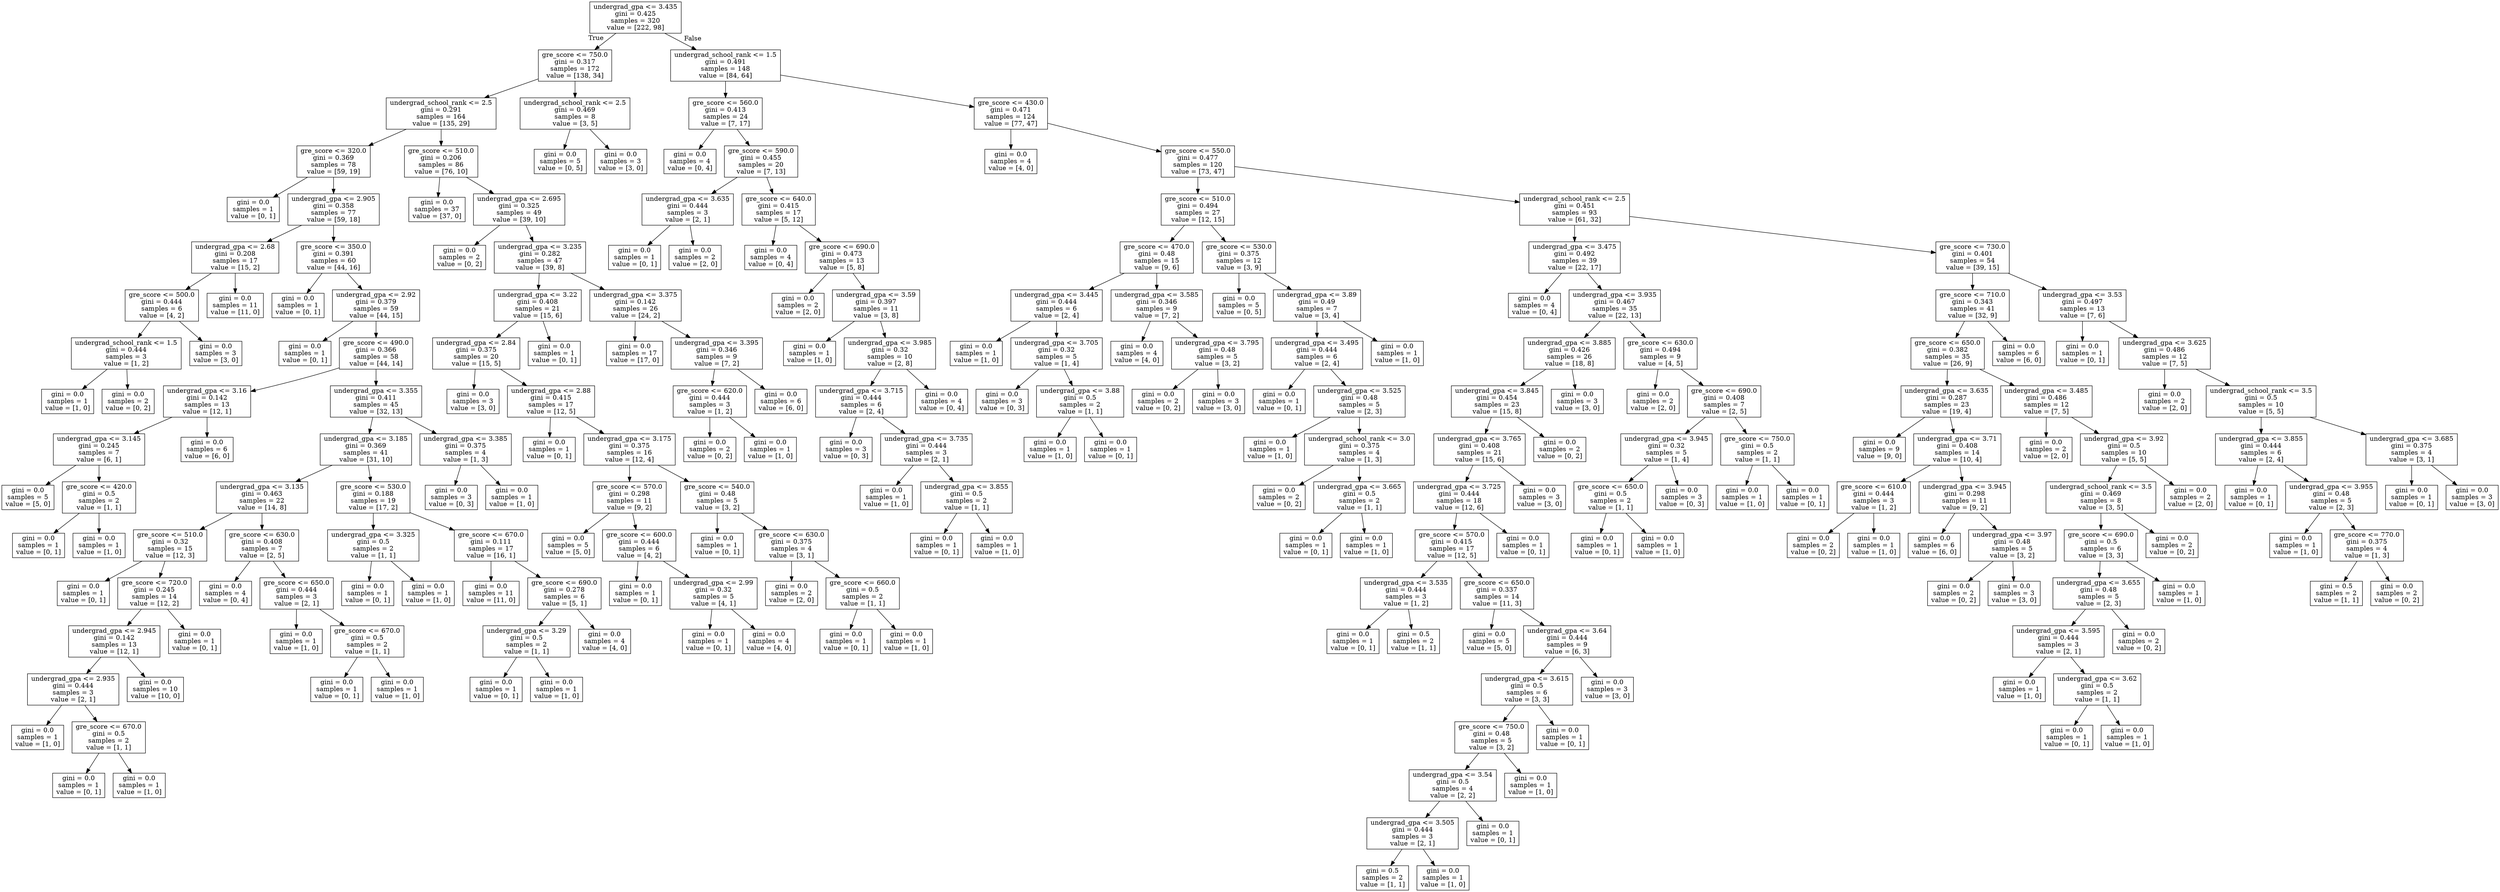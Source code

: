 digraph Tree {
node [shape=box] ;
0 [label="undergrad_gpa <= 3.435\ngini = 0.425\nsamples = 320\nvalue = [222, 98]"] ;
1 [label="gre_score <= 750.0\ngini = 0.317\nsamples = 172\nvalue = [138, 34]"] ;
0 -> 1 [labeldistance=2.5, labelangle=45, headlabel="True"] ;
2 [label="undergrad_school_rank <= 2.5\ngini = 0.291\nsamples = 164\nvalue = [135, 29]"] ;
1 -> 2 ;
3 [label="gre_score <= 320.0\ngini = 0.369\nsamples = 78\nvalue = [59, 19]"] ;
2 -> 3 ;
4 [label="gini = 0.0\nsamples = 1\nvalue = [0, 1]"] ;
3 -> 4 ;
5 [label="undergrad_gpa <= 2.905\ngini = 0.358\nsamples = 77\nvalue = [59, 18]"] ;
3 -> 5 ;
6 [label="undergrad_gpa <= 2.68\ngini = 0.208\nsamples = 17\nvalue = [15, 2]"] ;
5 -> 6 ;
7 [label="gre_score <= 500.0\ngini = 0.444\nsamples = 6\nvalue = [4, 2]"] ;
6 -> 7 ;
8 [label="undergrad_school_rank <= 1.5\ngini = 0.444\nsamples = 3\nvalue = [1, 2]"] ;
7 -> 8 ;
9 [label="gini = 0.0\nsamples = 1\nvalue = [1, 0]"] ;
8 -> 9 ;
10 [label="gini = 0.0\nsamples = 2\nvalue = [0, 2]"] ;
8 -> 10 ;
11 [label="gini = 0.0\nsamples = 3\nvalue = [3, 0]"] ;
7 -> 11 ;
12 [label="gini = 0.0\nsamples = 11\nvalue = [11, 0]"] ;
6 -> 12 ;
13 [label="gre_score <= 350.0\ngini = 0.391\nsamples = 60\nvalue = [44, 16]"] ;
5 -> 13 ;
14 [label="gini = 0.0\nsamples = 1\nvalue = [0, 1]"] ;
13 -> 14 ;
15 [label="undergrad_gpa <= 2.92\ngini = 0.379\nsamples = 59\nvalue = [44, 15]"] ;
13 -> 15 ;
16 [label="gini = 0.0\nsamples = 1\nvalue = [0, 1]"] ;
15 -> 16 ;
17 [label="gre_score <= 490.0\ngini = 0.366\nsamples = 58\nvalue = [44, 14]"] ;
15 -> 17 ;
18 [label="undergrad_gpa <= 3.16\ngini = 0.142\nsamples = 13\nvalue = [12, 1]"] ;
17 -> 18 ;
19 [label="undergrad_gpa <= 3.145\ngini = 0.245\nsamples = 7\nvalue = [6, 1]"] ;
18 -> 19 ;
20 [label="gini = 0.0\nsamples = 5\nvalue = [5, 0]"] ;
19 -> 20 ;
21 [label="gre_score <= 420.0\ngini = 0.5\nsamples = 2\nvalue = [1, 1]"] ;
19 -> 21 ;
22 [label="gini = 0.0\nsamples = 1\nvalue = [0, 1]"] ;
21 -> 22 ;
23 [label="gini = 0.0\nsamples = 1\nvalue = [1, 0]"] ;
21 -> 23 ;
24 [label="gini = 0.0\nsamples = 6\nvalue = [6, 0]"] ;
18 -> 24 ;
25 [label="undergrad_gpa <= 3.355\ngini = 0.411\nsamples = 45\nvalue = [32, 13]"] ;
17 -> 25 ;
26 [label="undergrad_gpa <= 3.185\ngini = 0.369\nsamples = 41\nvalue = [31, 10]"] ;
25 -> 26 ;
27 [label="undergrad_gpa <= 3.135\ngini = 0.463\nsamples = 22\nvalue = [14, 8]"] ;
26 -> 27 ;
28 [label="gre_score <= 510.0\ngini = 0.32\nsamples = 15\nvalue = [12, 3]"] ;
27 -> 28 ;
29 [label="gini = 0.0\nsamples = 1\nvalue = [0, 1]"] ;
28 -> 29 ;
30 [label="gre_score <= 720.0\ngini = 0.245\nsamples = 14\nvalue = [12, 2]"] ;
28 -> 30 ;
31 [label="undergrad_gpa <= 2.945\ngini = 0.142\nsamples = 13\nvalue = [12, 1]"] ;
30 -> 31 ;
32 [label="undergrad_gpa <= 2.935\ngini = 0.444\nsamples = 3\nvalue = [2, 1]"] ;
31 -> 32 ;
33 [label="gini = 0.0\nsamples = 1\nvalue = [1, 0]"] ;
32 -> 33 ;
34 [label="gre_score <= 670.0\ngini = 0.5\nsamples = 2\nvalue = [1, 1]"] ;
32 -> 34 ;
35 [label="gini = 0.0\nsamples = 1\nvalue = [0, 1]"] ;
34 -> 35 ;
36 [label="gini = 0.0\nsamples = 1\nvalue = [1, 0]"] ;
34 -> 36 ;
37 [label="gini = 0.0\nsamples = 10\nvalue = [10, 0]"] ;
31 -> 37 ;
38 [label="gini = 0.0\nsamples = 1\nvalue = [0, 1]"] ;
30 -> 38 ;
39 [label="gre_score <= 630.0\ngini = 0.408\nsamples = 7\nvalue = [2, 5]"] ;
27 -> 39 ;
40 [label="gini = 0.0\nsamples = 4\nvalue = [0, 4]"] ;
39 -> 40 ;
41 [label="gre_score <= 650.0\ngini = 0.444\nsamples = 3\nvalue = [2, 1]"] ;
39 -> 41 ;
42 [label="gini = 0.0\nsamples = 1\nvalue = [1, 0]"] ;
41 -> 42 ;
43 [label="gre_score <= 670.0\ngini = 0.5\nsamples = 2\nvalue = [1, 1]"] ;
41 -> 43 ;
44 [label="gini = 0.0\nsamples = 1\nvalue = [0, 1]"] ;
43 -> 44 ;
45 [label="gini = 0.0\nsamples = 1\nvalue = [1, 0]"] ;
43 -> 45 ;
46 [label="gre_score <= 530.0\ngini = 0.188\nsamples = 19\nvalue = [17, 2]"] ;
26 -> 46 ;
47 [label="undergrad_gpa <= 3.325\ngini = 0.5\nsamples = 2\nvalue = [1, 1]"] ;
46 -> 47 ;
48 [label="gini = 0.0\nsamples = 1\nvalue = [0, 1]"] ;
47 -> 48 ;
49 [label="gini = 0.0\nsamples = 1\nvalue = [1, 0]"] ;
47 -> 49 ;
50 [label="gre_score <= 670.0\ngini = 0.111\nsamples = 17\nvalue = [16, 1]"] ;
46 -> 50 ;
51 [label="gini = 0.0\nsamples = 11\nvalue = [11, 0]"] ;
50 -> 51 ;
52 [label="gre_score <= 690.0\ngini = 0.278\nsamples = 6\nvalue = [5, 1]"] ;
50 -> 52 ;
53 [label="undergrad_gpa <= 3.29\ngini = 0.5\nsamples = 2\nvalue = [1, 1]"] ;
52 -> 53 ;
54 [label="gini = 0.0\nsamples = 1\nvalue = [0, 1]"] ;
53 -> 54 ;
55 [label="gini = 0.0\nsamples = 1\nvalue = [1, 0]"] ;
53 -> 55 ;
56 [label="gini = 0.0\nsamples = 4\nvalue = [4, 0]"] ;
52 -> 56 ;
57 [label="undergrad_gpa <= 3.385\ngini = 0.375\nsamples = 4\nvalue = [1, 3]"] ;
25 -> 57 ;
58 [label="gini = 0.0\nsamples = 3\nvalue = [0, 3]"] ;
57 -> 58 ;
59 [label="gini = 0.0\nsamples = 1\nvalue = [1, 0]"] ;
57 -> 59 ;
60 [label="gre_score <= 510.0\ngini = 0.206\nsamples = 86\nvalue = [76, 10]"] ;
2 -> 60 ;
61 [label="gini = 0.0\nsamples = 37\nvalue = [37, 0]"] ;
60 -> 61 ;
62 [label="undergrad_gpa <= 2.695\ngini = 0.325\nsamples = 49\nvalue = [39, 10]"] ;
60 -> 62 ;
63 [label="gini = 0.0\nsamples = 2\nvalue = [0, 2]"] ;
62 -> 63 ;
64 [label="undergrad_gpa <= 3.235\ngini = 0.282\nsamples = 47\nvalue = [39, 8]"] ;
62 -> 64 ;
65 [label="undergrad_gpa <= 3.22\ngini = 0.408\nsamples = 21\nvalue = [15, 6]"] ;
64 -> 65 ;
66 [label="undergrad_gpa <= 2.84\ngini = 0.375\nsamples = 20\nvalue = [15, 5]"] ;
65 -> 66 ;
67 [label="gini = 0.0\nsamples = 3\nvalue = [3, 0]"] ;
66 -> 67 ;
68 [label="undergrad_gpa <= 2.88\ngini = 0.415\nsamples = 17\nvalue = [12, 5]"] ;
66 -> 68 ;
69 [label="gini = 0.0\nsamples = 1\nvalue = [0, 1]"] ;
68 -> 69 ;
70 [label="undergrad_gpa <= 3.175\ngini = 0.375\nsamples = 16\nvalue = [12, 4]"] ;
68 -> 70 ;
71 [label="gre_score <= 570.0\ngini = 0.298\nsamples = 11\nvalue = [9, 2]"] ;
70 -> 71 ;
72 [label="gini = 0.0\nsamples = 5\nvalue = [5, 0]"] ;
71 -> 72 ;
73 [label="gre_score <= 600.0\ngini = 0.444\nsamples = 6\nvalue = [4, 2]"] ;
71 -> 73 ;
74 [label="gini = 0.0\nsamples = 1\nvalue = [0, 1]"] ;
73 -> 74 ;
75 [label="undergrad_gpa <= 2.99\ngini = 0.32\nsamples = 5\nvalue = [4, 1]"] ;
73 -> 75 ;
76 [label="gini = 0.0\nsamples = 1\nvalue = [0, 1]"] ;
75 -> 76 ;
77 [label="gini = 0.0\nsamples = 4\nvalue = [4, 0]"] ;
75 -> 77 ;
78 [label="gre_score <= 540.0\ngini = 0.48\nsamples = 5\nvalue = [3, 2]"] ;
70 -> 78 ;
79 [label="gini = 0.0\nsamples = 1\nvalue = [0, 1]"] ;
78 -> 79 ;
80 [label="gre_score <= 630.0\ngini = 0.375\nsamples = 4\nvalue = [3, 1]"] ;
78 -> 80 ;
81 [label="gini = 0.0\nsamples = 2\nvalue = [2, 0]"] ;
80 -> 81 ;
82 [label="gre_score <= 660.0\ngini = 0.5\nsamples = 2\nvalue = [1, 1]"] ;
80 -> 82 ;
83 [label="gini = 0.0\nsamples = 1\nvalue = [0, 1]"] ;
82 -> 83 ;
84 [label="gini = 0.0\nsamples = 1\nvalue = [1, 0]"] ;
82 -> 84 ;
85 [label="gini = 0.0\nsamples = 1\nvalue = [0, 1]"] ;
65 -> 85 ;
86 [label="undergrad_gpa <= 3.375\ngini = 0.142\nsamples = 26\nvalue = [24, 2]"] ;
64 -> 86 ;
87 [label="gini = 0.0\nsamples = 17\nvalue = [17, 0]"] ;
86 -> 87 ;
88 [label="undergrad_gpa <= 3.395\ngini = 0.346\nsamples = 9\nvalue = [7, 2]"] ;
86 -> 88 ;
89 [label="gre_score <= 620.0\ngini = 0.444\nsamples = 3\nvalue = [1, 2]"] ;
88 -> 89 ;
90 [label="gini = 0.0\nsamples = 2\nvalue = [0, 2]"] ;
89 -> 90 ;
91 [label="gini = 0.0\nsamples = 1\nvalue = [1, 0]"] ;
89 -> 91 ;
92 [label="gini = 0.0\nsamples = 6\nvalue = [6, 0]"] ;
88 -> 92 ;
93 [label="undergrad_school_rank <= 2.5\ngini = 0.469\nsamples = 8\nvalue = [3, 5]"] ;
1 -> 93 ;
94 [label="gini = 0.0\nsamples = 5\nvalue = [0, 5]"] ;
93 -> 94 ;
95 [label="gini = 0.0\nsamples = 3\nvalue = [3, 0]"] ;
93 -> 95 ;
96 [label="undergrad_school_rank <= 1.5\ngini = 0.491\nsamples = 148\nvalue = [84, 64]"] ;
0 -> 96 [labeldistance=2.5, labelangle=-45, headlabel="False"] ;
97 [label="gre_score <= 560.0\ngini = 0.413\nsamples = 24\nvalue = [7, 17]"] ;
96 -> 97 ;
98 [label="gini = 0.0\nsamples = 4\nvalue = [0, 4]"] ;
97 -> 98 ;
99 [label="gre_score <= 590.0\ngini = 0.455\nsamples = 20\nvalue = [7, 13]"] ;
97 -> 99 ;
100 [label="undergrad_gpa <= 3.635\ngini = 0.444\nsamples = 3\nvalue = [2, 1]"] ;
99 -> 100 ;
101 [label="gini = 0.0\nsamples = 1\nvalue = [0, 1]"] ;
100 -> 101 ;
102 [label="gini = 0.0\nsamples = 2\nvalue = [2, 0]"] ;
100 -> 102 ;
103 [label="gre_score <= 640.0\ngini = 0.415\nsamples = 17\nvalue = [5, 12]"] ;
99 -> 103 ;
104 [label="gini = 0.0\nsamples = 4\nvalue = [0, 4]"] ;
103 -> 104 ;
105 [label="gre_score <= 690.0\ngini = 0.473\nsamples = 13\nvalue = [5, 8]"] ;
103 -> 105 ;
106 [label="gini = 0.0\nsamples = 2\nvalue = [2, 0]"] ;
105 -> 106 ;
107 [label="undergrad_gpa <= 3.59\ngini = 0.397\nsamples = 11\nvalue = [3, 8]"] ;
105 -> 107 ;
108 [label="gini = 0.0\nsamples = 1\nvalue = [1, 0]"] ;
107 -> 108 ;
109 [label="undergrad_gpa <= 3.985\ngini = 0.32\nsamples = 10\nvalue = [2, 8]"] ;
107 -> 109 ;
110 [label="undergrad_gpa <= 3.715\ngini = 0.444\nsamples = 6\nvalue = [2, 4]"] ;
109 -> 110 ;
111 [label="gini = 0.0\nsamples = 3\nvalue = [0, 3]"] ;
110 -> 111 ;
112 [label="undergrad_gpa <= 3.735\ngini = 0.444\nsamples = 3\nvalue = [2, 1]"] ;
110 -> 112 ;
113 [label="gini = 0.0\nsamples = 1\nvalue = [1, 0]"] ;
112 -> 113 ;
114 [label="undergrad_gpa <= 3.855\ngini = 0.5\nsamples = 2\nvalue = [1, 1]"] ;
112 -> 114 ;
115 [label="gini = 0.0\nsamples = 1\nvalue = [0, 1]"] ;
114 -> 115 ;
116 [label="gini = 0.0\nsamples = 1\nvalue = [1, 0]"] ;
114 -> 116 ;
117 [label="gini = 0.0\nsamples = 4\nvalue = [0, 4]"] ;
109 -> 117 ;
118 [label="gre_score <= 430.0\ngini = 0.471\nsamples = 124\nvalue = [77, 47]"] ;
96 -> 118 ;
119 [label="gini = 0.0\nsamples = 4\nvalue = [4, 0]"] ;
118 -> 119 ;
120 [label="gre_score <= 550.0\ngini = 0.477\nsamples = 120\nvalue = [73, 47]"] ;
118 -> 120 ;
121 [label="gre_score <= 510.0\ngini = 0.494\nsamples = 27\nvalue = [12, 15]"] ;
120 -> 121 ;
122 [label="gre_score <= 470.0\ngini = 0.48\nsamples = 15\nvalue = [9, 6]"] ;
121 -> 122 ;
123 [label="undergrad_gpa <= 3.445\ngini = 0.444\nsamples = 6\nvalue = [2, 4]"] ;
122 -> 123 ;
124 [label="gini = 0.0\nsamples = 1\nvalue = [1, 0]"] ;
123 -> 124 ;
125 [label="undergrad_gpa <= 3.705\ngini = 0.32\nsamples = 5\nvalue = [1, 4]"] ;
123 -> 125 ;
126 [label="gini = 0.0\nsamples = 3\nvalue = [0, 3]"] ;
125 -> 126 ;
127 [label="undergrad_gpa <= 3.88\ngini = 0.5\nsamples = 2\nvalue = [1, 1]"] ;
125 -> 127 ;
128 [label="gini = 0.0\nsamples = 1\nvalue = [1, 0]"] ;
127 -> 128 ;
129 [label="gini = 0.0\nsamples = 1\nvalue = [0, 1]"] ;
127 -> 129 ;
130 [label="undergrad_gpa <= 3.585\ngini = 0.346\nsamples = 9\nvalue = [7, 2]"] ;
122 -> 130 ;
131 [label="gini = 0.0\nsamples = 4\nvalue = [4, 0]"] ;
130 -> 131 ;
132 [label="undergrad_gpa <= 3.795\ngini = 0.48\nsamples = 5\nvalue = [3, 2]"] ;
130 -> 132 ;
133 [label="gini = 0.0\nsamples = 2\nvalue = [0, 2]"] ;
132 -> 133 ;
134 [label="gini = 0.0\nsamples = 3\nvalue = [3, 0]"] ;
132 -> 134 ;
135 [label="gre_score <= 530.0\ngini = 0.375\nsamples = 12\nvalue = [3, 9]"] ;
121 -> 135 ;
136 [label="gini = 0.0\nsamples = 5\nvalue = [0, 5]"] ;
135 -> 136 ;
137 [label="undergrad_gpa <= 3.89\ngini = 0.49\nsamples = 7\nvalue = [3, 4]"] ;
135 -> 137 ;
138 [label="undergrad_gpa <= 3.495\ngini = 0.444\nsamples = 6\nvalue = [2, 4]"] ;
137 -> 138 ;
139 [label="gini = 0.0\nsamples = 1\nvalue = [0, 1]"] ;
138 -> 139 ;
140 [label="undergrad_gpa <= 3.525\ngini = 0.48\nsamples = 5\nvalue = [2, 3]"] ;
138 -> 140 ;
141 [label="gini = 0.0\nsamples = 1\nvalue = [1, 0]"] ;
140 -> 141 ;
142 [label="undergrad_school_rank <= 3.0\ngini = 0.375\nsamples = 4\nvalue = [1, 3]"] ;
140 -> 142 ;
143 [label="gini = 0.0\nsamples = 2\nvalue = [0, 2]"] ;
142 -> 143 ;
144 [label="undergrad_gpa <= 3.665\ngini = 0.5\nsamples = 2\nvalue = [1, 1]"] ;
142 -> 144 ;
145 [label="gini = 0.0\nsamples = 1\nvalue = [0, 1]"] ;
144 -> 145 ;
146 [label="gini = 0.0\nsamples = 1\nvalue = [1, 0]"] ;
144 -> 146 ;
147 [label="gini = 0.0\nsamples = 1\nvalue = [1, 0]"] ;
137 -> 147 ;
148 [label="undergrad_school_rank <= 2.5\ngini = 0.451\nsamples = 93\nvalue = [61, 32]"] ;
120 -> 148 ;
149 [label="undergrad_gpa <= 3.475\ngini = 0.492\nsamples = 39\nvalue = [22, 17]"] ;
148 -> 149 ;
150 [label="gini = 0.0\nsamples = 4\nvalue = [0, 4]"] ;
149 -> 150 ;
151 [label="undergrad_gpa <= 3.935\ngini = 0.467\nsamples = 35\nvalue = [22, 13]"] ;
149 -> 151 ;
152 [label="undergrad_gpa <= 3.885\ngini = 0.426\nsamples = 26\nvalue = [18, 8]"] ;
151 -> 152 ;
153 [label="undergrad_gpa <= 3.845\ngini = 0.454\nsamples = 23\nvalue = [15, 8]"] ;
152 -> 153 ;
154 [label="undergrad_gpa <= 3.765\ngini = 0.408\nsamples = 21\nvalue = [15, 6]"] ;
153 -> 154 ;
155 [label="undergrad_gpa <= 3.725\ngini = 0.444\nsamples = 18\nvalue = [12, 6]"] ;
154 -> 155 ;
156 [label="gre_score <= 570.0\ngini = 0.415\nsamples = 17\nvalue = [12, 5]"] ;
155 -> 156 ;
157 [label="undergrad_gpa <= 3.535\ngini = 0.444\nsamples = 3\nvalue = [1, 2]"] ;
156 -> 157 ;
158 [label="gini = 0.0\nsamples = 1\nvalue = [0, 1]"] ;
157 -> 158 ;
159 [label="gini = 0.5\nsamples = 2\nvalue = [1, 1]"] ;
157 -> 159 ;
160 [label="gre_score <= 650.0\ngini = 0.337\nsamples = 14\nvalue = [11, 3]"] ;
156 -> 160 ;
161 [label="gini = 0.0\nsamples = 5\nvalue = [5, 0]"] ;
160 -> 161 ;
162 [label="undergrad_gpa <= 3.64\ngini = 0.444\nsamples = 9\nvalue = [6, 3]"] ;
160 -> 162 ;
163 [label="undergrad_gpa <= 3.615\ngini = 0.5\nsamples = 6\nvalue = [3, 3]"] ;
162 -> 163 ;
164 [label="gre_score <= 750.0\ngini = 0.48\nsamples = 5\nvalue = [3, 2]"] ;
163 -> 164 ;
165 [label="undergrad_gpa <= 3.54\ngini = 0.5\nsamples = 4\nvalue = [2, 2]"] ;
164 -> 165 ;
166 [label="undergrad_gpa <= 3.505\ngini = 0.444\nsamples = 3\nvalue = [2, 1]"] ;
165 -> 166 ;
167 [label="gini = 0.5\nsamples = 2\nvalue = [1, 1]"] ;
166 -> 167 ;
168 [label="gini = 0.0\nsamples = 1\nvalue = [1, 0]"] ;
166 -> 168 ;
169 [label="gini = 0.0\nsamples = 1\nvalue = [0, 1]"] ;
165 -> 169 ;
170 [label="gini = 0.0\nsamples = 1\nvalue = [1, 0]"] ;
164 -> 170 ;
171 [label="gini = 0.0\nsamples = 1\nvalue = [0, 1]"] ;
163 -> 171 ;
172 [label="gini = 0.0\nsamples = 3\nvalue = [3, 0]"] ;
162 -> 172 ;
173 [label="gini = 0.0\nsamples = 1\nvalue = [0, 1]"] ;
155 -> 173 ;
174 [label="gini = 0.0\nsamples = 3\nvalue = [3, 0]"] ;
154 -> 174 ;
175 [label="gini = 0.0\nsamples = 2\nvalue = [0, 2]"] ;
153 -> 175 ;
176 [label="gini = 0.0\nsamples = 3\nvalue = [3, 0]"] ;
152 -> 176 ;
177 [label="gre_score <= 630.0\ngini = 0.494\nsamples = 9\nvalue = [4, 5]"] ;
151 -> 177 ;
178 [label="gini = 0.0\nsamples = 2\nvalue = [2, 0]"] ;
177 -> 178 ;
179 [label="gre_score <= 690.0\ngini = 0.408\nsamples = 7\nvalue = [2, 5]"] ;
177 -> 179 ;
180 [label="undergrad_gpa <= 3.945\ngini = 0.32\nsamples = 5\nvalue = [1, 4]"] ;
179 -> 180 ;
181 [label="gre_score <= 650.0\ngini = 0.5\nsamples = 2\nvalue = [1, 1]"] ;
180 -> 181 ;
182 [label="gini = 0.0\nsamples = 1\nvalue = [0, 1]"] ;
181 -> 182 ;
183 [label="gini = 0.0\nsamples = 1\nvalue = [1, 0]"] ;
181 -> 183 ;
184 [label="gini = 0.0\nsamples = 3\nvalue = [0, 3]"] ;
180 -> 184 ;
185 [label="gre_score <= 750.0\ngini = 0.5\nsamples = 2\nvalue = [1, 1]"] ;
179 -> 185 ;
186 [label="gini = 0.0\nsamples = 1\nvalue = [1, 0]"] ;
185 -> 186 ;
187 [label="gini = 0.0\nsamples = 1\nvalue = [0, 1]"] ;
185 -> 187 ;
188 [label="gre_score <= 730.0\ngini = 0.401\nsamples = 54\nvalue = [39, 15]"] ;
148 -> 188 ;
189 [label="gre_score <= 710.0\ngini = 0.343\nsamples = 41\nvalue = [32, 9]"] ;
188 -> 189 ;
190 [label="gre_score <= 650.0\ngini = 0.382\nsamples = 35\nvalue = [26, 9]"] ;
189 -> 190 ;
191 [label="undergrad_gpa <= 3.635\ngini = 0.287\nsamples = 23\nvalue = [19, 4]"] ;
190 -> 191 ;
192 [label="gini = 0.0\nsamples = 9\nvalue = [9, 0]"] ;
191 -> 192 ;
193 [label="undergrad_gpa <= 3.71\ngini = 0.408\nsamples = 14\nvalue = [10, 4]"] ;
191 -> 193 ;
194 [label="gre_score <= 610.0\ngini = 0.444\nsamples = 3\nvalue = [1, 2]"] ;
193 -> 194 ;
195 [label="gini = 0.0\nsamples = 2\nvalue = [0, 2]"] ;
194 -> 195 ;
196 [label="gini = 0.0\nsamples = 1\nvalue = [1, 0]"] ;
194 -> 196 ;
197 [label="undergrad_gpa <= 3.945\ngini = 0.298\nsamples = 11\nvalue = [9, 2]"] ;
193 -> 197 ;
198 [label="gini = 0.0\nsamples = 6\nvalue = [6, 0]"] ;
197 -> 198 ;
199 [label="undergrad_gpa <= 3.97\ngini = 0.48\nsamples = 5\nvalue = [3, 2]"] ;
197 -> 199 ;
200 [label="gini = 0.0\nsamples = 2\nvalue = [0, 2]"] ;
199 -> 200 ;
201 [label="gini = 0.0\nsamples = 3\nvalue = [3, 0]"] ;
199 -> 201 ;
202 [label="undergrad_gpa <= 3.485\ngini = 0.486\nsamples = 12\nvalue = [7, 5]"] ;
190 -> 202 ;
203 [label="gini = 0.0\nsamples = 2\nvalue = [2, 0]"] ;
202 -> 203 ;
204 [label="undergrad_gpa <= 3.92\ngini = 0.5\nsamples = 10\nvalue = [5, 5]"] ;
202 -> 204 ;
205 [label="undergrad_school_rank <= 3.5\ngini = 0.469\nsamples = 8\nvalue = [3, 5]"] ;
204 -> 205 ;
206 [label="gre_score <= 690.0\ngini = 0.5\nsamples = 6\nvalue = [3, 3]"] ;
205 -> 206 ;
207 [label="undergrad_gpa <= 3.655\ngini = 0.48\nsamples = 5\nvalue = [2, 3]"] ;
206 -> 207 ;
208 [label="undergrad_gpa <= 3.595\ngini = 0.444\nsamples = 3\nvalue = [2, 1]"] ;
207 -> 208 ;
209 [label="gini = 0.0\nsamples = 1\nvalue = [1, 0]"] ;
208 -> 209 ;
210 [label="undergrad_gpa <= 3.62\ngini = 0.5\nsamples = 2\nvalue = [1, 1]"] ;
208 -> 210 ;
211 [label="gini = 0.0\nsamples = 1\nvalue = [0, 1]"] ;
210 -> 211 ;
212 [label="gini = 0.0\nsamples = 1\nvalue = [1, 0]"] ;
210 -> 212 ;
213 [label="gini = 0.0\nsamples = 2\nvalue = [0, 2]"] ;
207 -> 213 ;
214 [label="gini = 0.0\nsamples = 1\nvalue = [1, 0]"] ;
206 -> 214 ;
215 [label="gini = 0.0\nsamples = 2\nvalue = [0, 2]"] ;
205 -> 215 ;
216 [label="gini = 0.0\nsamples = 2\nvalue = [2, 0]"] ;
204 -> 216 ;
217 [label="gini = 0.0\nsamples = 6\nvalue = [6, 0]"] ;
189 -> 217 ;
218 [label="undergrad_gpa <= 3.53\ngini = 0.497\nsamples = 13\nvalue = [7, 6]"] ;
188 -> 218 ;
219 [label="gini = 0.0\nsamples = 1\nvalue = [0, 1]"] ;
218 -> 219 ;
220 [label="undergrad_gpa <= 3.625\ngini = 0.486\nsamples = 12\nvalue = [7, 5]"] ;
218 -> 220 ;
221 [label="gini = 0.0\nsamples = 2\nvalue = [2, 0]"] ;
220 -> 221 ;
222 [label="undergrad_school_rank <= 3.5\ngini = 0.5\nsamples = 10\nvalue = [5, 5]"] ;
220 -> 222 ;
223 [label="undergrad_gpa <= 3.855\ngini = 0.444\nsamples = 6\nvalue = [2, 4]"] ;
222 -> 223 ;
224 [label="gini = 0.0\nsamples = 1\nvalue = [0, 1]"] ;
223 -> 224 ;
225 [label="undergrad_gpa <= 3.955\ngini = 0.48\nsamples = 5\nvalue = [2, 3]"] ;
223 -> 225 ;
226 [label="gini = 0.0\nsamples = 1\nvalue = [1, 0]"] ;
225 -> 226 ;
227 [label="gre_score <= 770.0\ngini = 0.375\nsamples = 4\nvalue = [1, 3]"] ;
225 -> 227 ;
228 [label="gini = 0.5\nsamples = 2\nvalue = [1, 1]"] ;
227 -> 228 ;
229 [label="gini = 0.0\nsamples = 2\nvalue = [0, 2]"] ;
227 -> 229 ;
230 [label="undergrad_gpa <= 3.685\ngini = 0.375\nsamples = 4\nvalue = [3, 1]"] ;
222 -> 230 ;
231 [label="gini = 0.0\nsamples = 1\nvalue = [0, 1]"] ;
230 -> 231 ;
232 [label="gini = 0.0\nsamples = 3\nvalue = [3, 0]"] ;
230 -> 232 ;
}